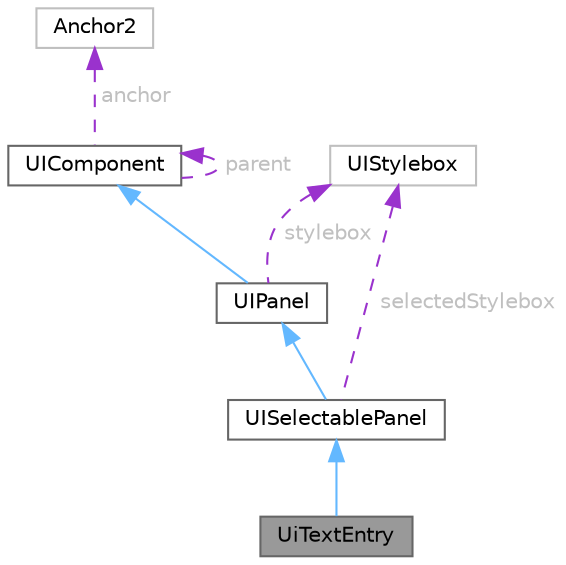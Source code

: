 digraph "UiTextEntry"
{
 // LATEX_PDF_SIZE
  bgcolor="transparent";
  edge [fontname=Helvetica,fontsize=10,labelfontname=Helvetica,labelfontsize=10];
  node [fontname=Helvetica,fontsize=10,shape=box,height=0.2,width=0.4];
  Node1 [id="Node000001",label="UiTextEntry",height=0.2,width=0.4,color="gray40", fillcolor="grey60", style="filled", fontcolor="black",tooltip=" "];
  Node2 -> Node1 [id="edge1_Node000001_Node000002",dir="back",color="steelblue1",style="solid",tooltip=" "];
  Node2 [id="Node000002",label="UISelectablePanel",height=0.2,width=0.4,color="gray40", fillcolor="white", style="filled",URL="$classUISelectablePanel.html",tooltip=" "];
  Node3 -> Node2 [id="edge2_Node000002_Node000003",dir="back",color="steelblue1",style="solid",tooltip=" "];
  Node3 [id="Node000003",label="UIPanel",height=0.2,width=0.4,color="gray40", fillcolor="white", style="filled",URL="$classUIPanel.html",tooltip=" "];
  Node4 -> Node3 [id="edge3_Node000003_Node000004",dir="back",color="steelblue1",style="solid",tooltip=" "];
  Node4 [id="Node000004",label="UIComponent",height=0.2,width=0.4,color="gray40", fillcolor="white", style="filled",URL="$classUIComponent.html",tooltip=" "];
  Node5 -> Node4 [id="edge4_Node000004_Node000005",dir="back",color="darkorchid3",style="dashed",tooltip=" ",label=" anchor",fontcolor="grey" ];
  Node5 [id="Node000005",label="Anchor2",height=0.2,width=0.4,color="grey75", fillcolor="white", style="filled",URL="$classAnchor2.html",tooltip=" "];
  Node4 -> Node4 [id="edge5_Node000004_Node000004",dir="back",color="darkorchid3",style="dashed",tooltip=" ",label=" parent",fontcolor="grey" ];
  Node6 -> Node3 [id="edge6_Node000003_Node000006",dir="back",color="darkorchid3",style="dashed",tooltip=" ",label=" stylebox",fontcolor="grey" ];
  Node6 [id="Node000006",label="UIStylebox",height=0.2,width=0.4,color="grey75", fillcolor="white", style="filled",URL="$classUIStylebox.html",tooltip=" "];
  Node6 -> Node2 [id="edge7_Node000002_Node000006",dir="back",color="darkorchid3",style="dashed",tooltip=" ",label=" selectedStylebox",fontcolor="grey" ];
}

